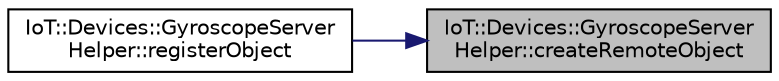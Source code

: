 digraph "IoT::Devices::GyroscopeServerHelper::createRemoteObject"
{
 // LATEX_PDF_SIZE
  edge [fontname="Helvetica",fontsize="10",labelfontname="Helvetica",labelfontsize="10"];
  node [fontname="Helvetica",fontsize="10",shape=record];
  rankdir="RL";
  Node1 [label="IoT::Devices::GyroscopeServer\lHelper::createRemoteObject",height=0.2,width=0.4,color="black", fillcolor="grey75", style="filled", fontcolor="black",tooltip="Destroys the GyroscopeServerHelper."];
  Node1 -> Node2 [dir="back",color="midnightblue",fontsize="10",style="solid",fontname="Helvetica"];
  Node2 [label="IoT::Devices::GyroscopeServer\lHelper::registerObject",height=0.2,width=0.4,color="black", fillcolor="white", style="filled",URL="$classIoT_1_1Devices_1_1GyroscopeServerHelper.html#a20689b612c8823f0579f82ab1182fc69",tooltip=" "];
}
